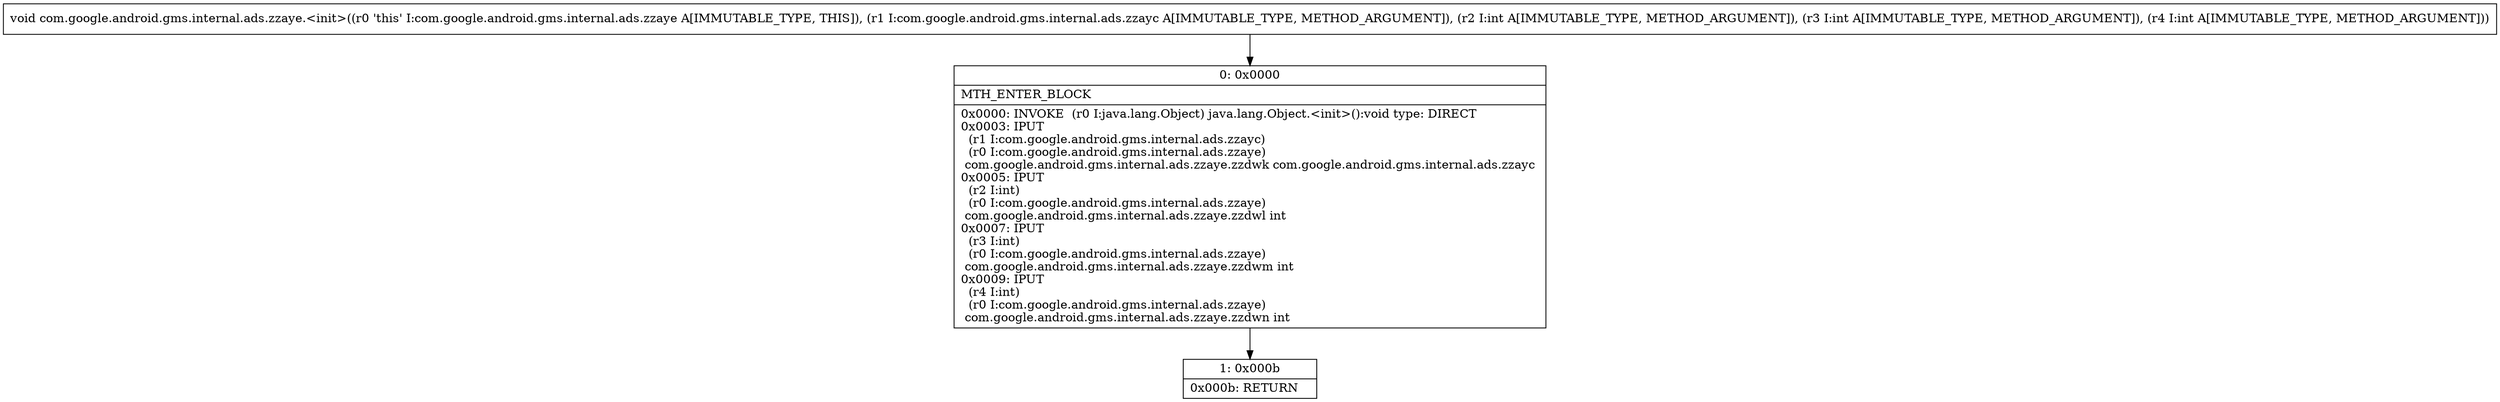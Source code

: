 digraph "CFG forcom.google.android.gms.internal.ads.zzaye.\<init\>(Lcom\/google\/android\/gms\/internal\/ads\/zzayc;III)V" {
Node_0 [shape=record,label="{0\:\ 0x0000|MTH_ENTER_BLOCK\l|0x0000: INVOKE  (r0 I:java.lang.Object) java.lang.Object.\<init\>():void type: DIRECT \l0x0003: IPUT  \l  (r1 I:com.google.android.gms.internal.ads.zzayc)\l  (r0 I:com.google.android.gms.internal.ads.zzaye)\l com.google.android.gms.internal.ads.zzaye.zzdwk com.google.android.gms.internal.ads.zzayc \l0x0005: IPUT  \l  (r2 I:int)\l  (r0 I:com.google.android.gms.internal.ads.zzaye)\l com.google.android.gms.internal.ads.zzaye.zzdwl int \l0x0007: IPUT  \l  (r3 I:int)\l  (r0 I:com.google.android.gms.internal.ads.zzaye)\l com.google.android.gms.internal.ads.zzaye.zzdwm int \l0x0009: IPUT  \l  (r4 I:int)\l  (r0 I:com.google.android.gms.internal.ads.zzaye)\l com.google.android.gms.internal.ads.zzaye.zzdwn int \l}"];
Node_1 [shape=record,label="{1\:\ 0x000b|0x000b: RETURN   \l}"];
MethodNode[shape=record,label="{void com.google.android.gms.internal.ads.zzaye.\<init\>((r0 'this' I:com.google.android.gms.internal.ads.zzaye A[IMMUTABLE_TYPE, THIS]), (r1 I:com.google.android.gms.internal.ads.zzayc A[IMMUTABLE_TYPE, METHOD_ARGUMENT]), (r2 I:int A[IMMUTABLE_TYPE, METHOD_ARGUMENT]), (r3 I:int A[IMMUTABLE_TYPE, METHOD_ARGUMENT]), (r4 I:int A[IMMUTABLE_TYPE, METHOD_ARGUMENT])) }"];
MethodNode -> Node_0;
Node_0 -> Node_1;
}

